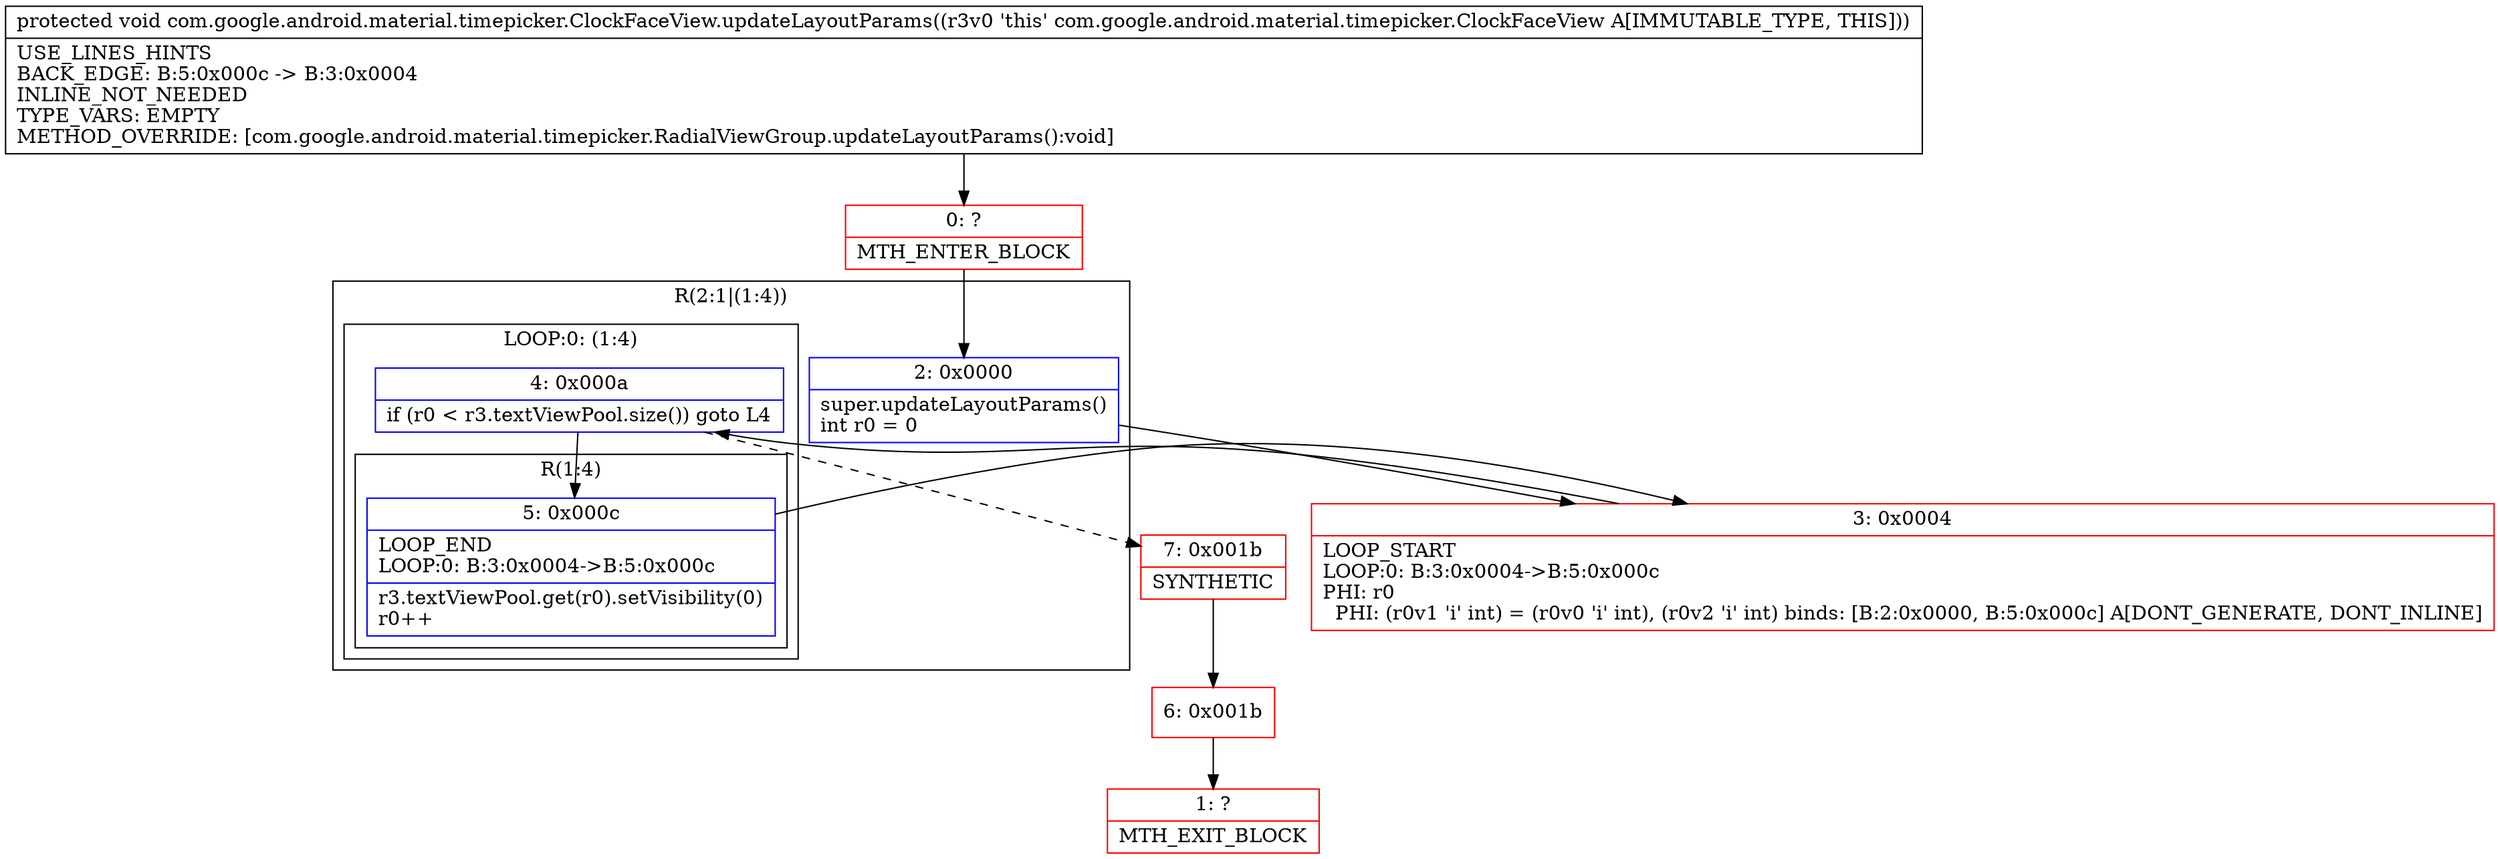 digraph "CFG forcom.google.android.material.timepicker.ClockFaceView.updateLayoutParams()V" {
subgraph cluster_Region_971465110 {
label = "R(2:1|(1:4))";
node [shape=record,color=blue];
Node_2 [shape=record,label="{2\:\ 0x0000|super.updateLayoutParams()\lint r0 = 0\l}"];
subgraph cluster_LoopRegion_665059695 {
label = "LOOP:0: (1:4)";
node [shape=record,color=blue];
Node_4 [shape=record,label="{4\:\ 0x000a|if (r0 \< r3.textViewPool.size()) goto L4\l}"];
subgraph cluster_Region_183649318 {
label = "R(1:4)";
node [shape=record,color=blue];
Node_5 [shape=record,label="{5\:\ 0x000c|LOOP_END\lLOOP:0: B:3:0x0004\-\>B:5:0x000c\l|r3.textViewPool.get(r0).setVisibility(0)\lr0++\l}"];
}
}
}
Node_0 [shape=record,color=red,label="{0\:\ ?|MTH_ENTER_BLOCK\l}"];
Node_3 [shape=record,color=red,label="{3\:\ 0x0004|LOOP_START\lLOOP:0: B:3:0x0004\-\>B:5:0x000c\lPHI: r0 \l  PHI: (r0v1 'i' int) = (r0v0 'i' int), (r0v2 'i' int) binds: [B:2:0x0000, B:5:0x000c] A[DONT_GENERATE, DONT_INLINE]\l}"];
Node_7 [shape=record,color=red,label="{7\:\ 0x001b|SYNTHETIC\l}"];
Node_6 [shape=record,color=red,label="{6\:\ 0x001b}"];
Node_1 [shape=record,color=red,label="{1\:\ ?|MTH_EXIT_BLOCK\l}"];
MethodNode[shape=record,label="{protected void com.google.android.material.timepicker.ClockFaceView.updateLayoutParams((r3v0 'this' com.google.android.material.timepicker.ClockFaceView A[IMMUTABLE_TYPE, THIS]))  | USE_LINES_HINTS\lBACK_EDGE: B:5:0x000c \-\> B:3:0x0004\lINLINE_NOT_NEEDED\lTYPE_VARS: EMPTY\lMETHOD_OVERRIDE: [com.google.android.material.timepicker.RadialViewGroup.updateLayoutParams():void]\l}"];
MethodNode -> Node_0;Node_2 -> Node_3;
Node_4 -> Node_5;
Node_4 -> Node_7[style=dashed];
Node_5 -> Node_3;
Node_0 -> Node_2;
Node_3 -> Node_4;
Node_7 -> Node_6;
Node_6 -> Node_1;
}

